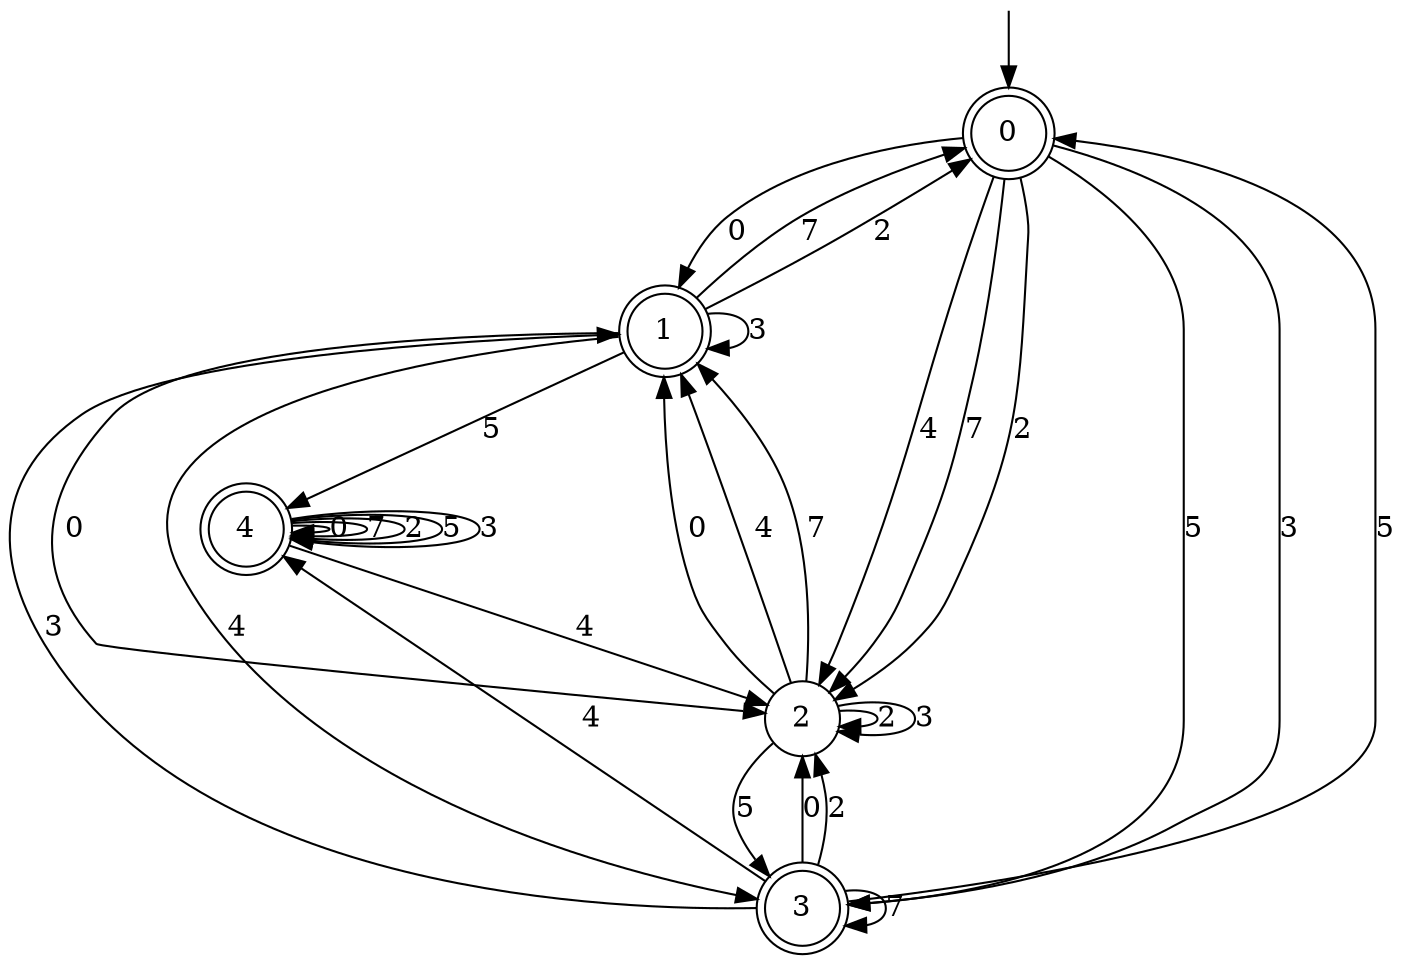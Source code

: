 digraph g {

	s0 [shape="doublecircle" label="0"];
	s1 [shape="doublecircle" label="1"];
	s2 [shape="circle" label="2"];
	s3 [shape="doublecircle" label="3"];
	s4 [shape="doublecircle" label="4"];
	s0 -> s1 [label="0"];
	s0 -> s2 [label="4"];
	s0 -> s2 [label="7"];
	s0 -> s2 [label="2"];
	s0 -> s3 [label="5"];
	s0 -> s3 [label="3"];
	s1 -> s2 [label="0"];
	s1 -> s3 [label="4"];
	s1 -> s0 [label="7"];
	s1 -> s0 [label="2"];
	s1 -> s4 [label="5"];
	s1 -> s1 [label="3"];
	s2 -> s1 [label="0"];
	s2 -> s1 [label="4"];
	s2 -> s1 [label="7"];
	s2 -> s2 [label="2"];
	s2 -> s3 [label="5"];
	s2 -> s2 [label="3"];
	s3 -> s2 [label="0"];
	s3 -> s4 [label="4"];
	s3 -> s3 [label="7"];
	s3 -> s2 [label="2"];
	s3 -> s0 [label="5"];
	s3 -> s1 [label="3"];
	s4 -> s4 [label="0"];
	s4 -> s2 [label="4"];
	s4 -> s4 [label="7"];
	s4 -> s4 [label="2"];
	s4 -> s4 [label="5"];
	s4 -> s4 [label="3"];

__start0 [label="" shape="none" width="0" height="0"];
__start0 -> s0;

}

